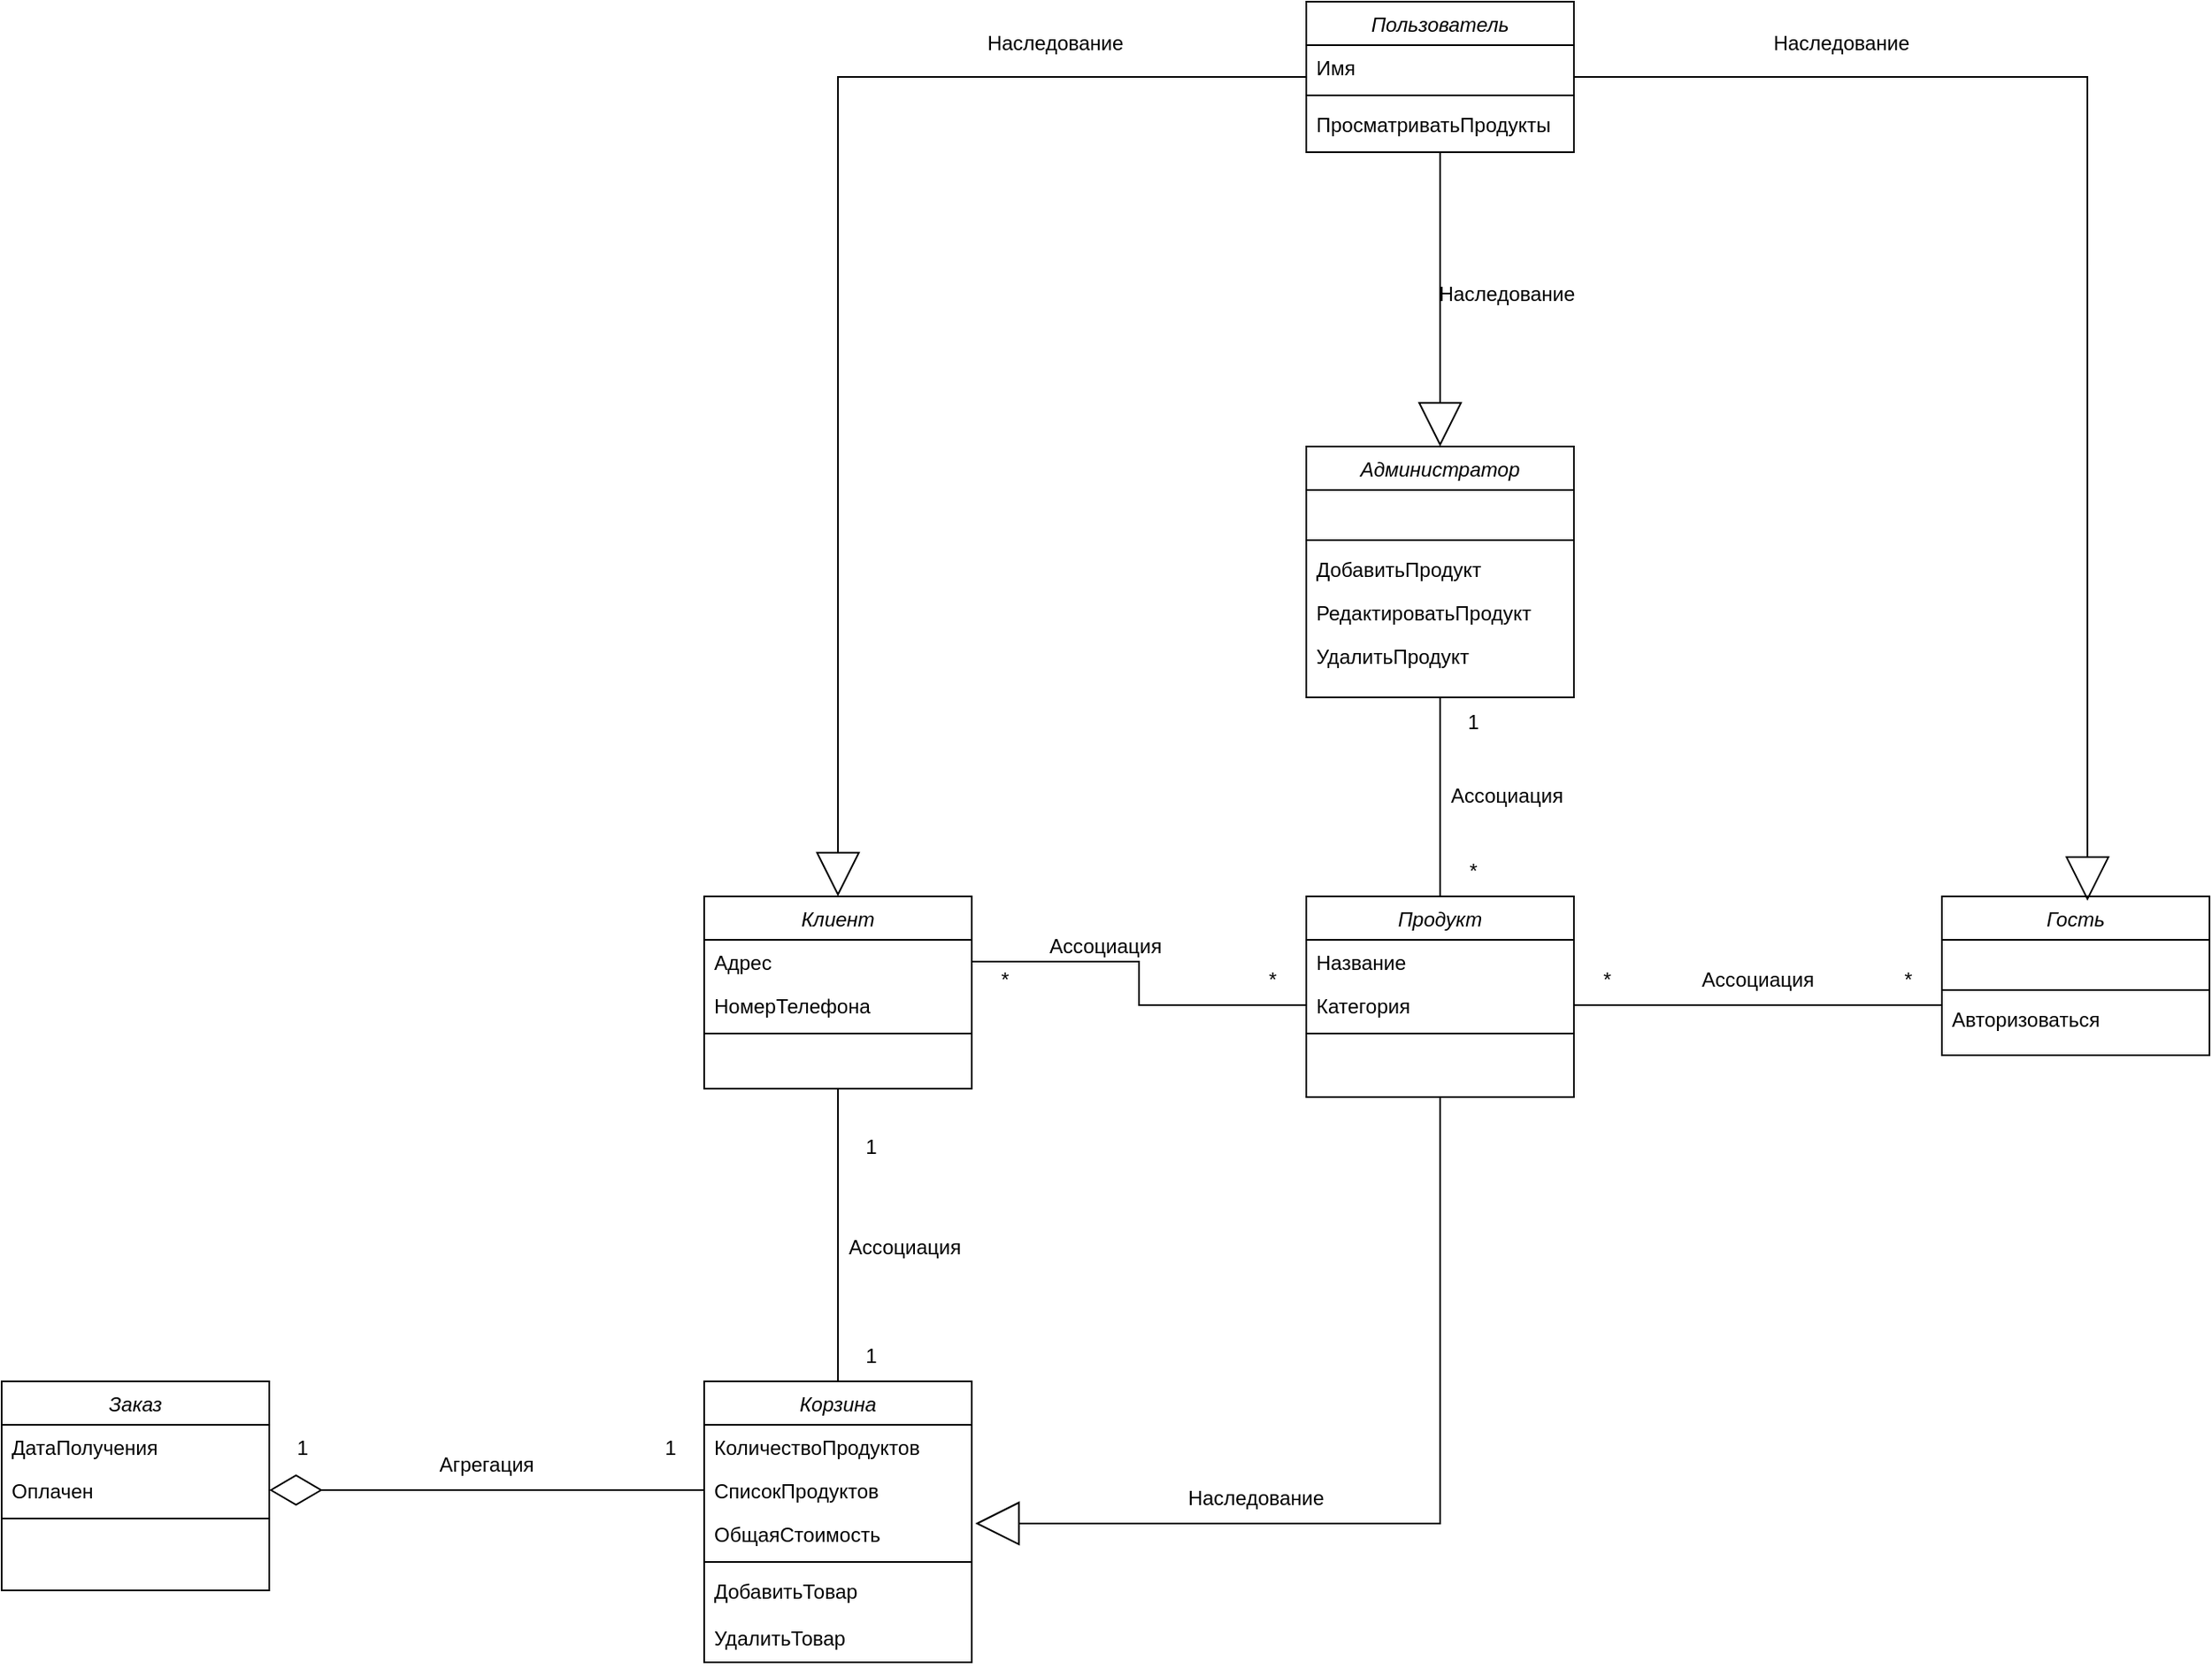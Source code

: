 <mxfile version="25.0.1">
  <diagram id="C5RBs43oDa-KdzZeNtuy" name="Page-1">
    <mxGraphModel dx="1988" dy="1805" grid="1" gridSize="10" guides="1" tooltips="1" connect="1" arrows="1" fold="1" page="1" pageScale="1" pageWidth="827" pageHeight="1169" math="0" shadow="0">
      <root>
        <mxCell id="WIyWlLk6GJQsqaUBKTNV-0" />
        <mxCell id="WIyWlLk6GJQsqaUBKTNV-1" parent="WIyWlLk6GJQsqaUBKTNV-0" />
        <mxCell id="zkfFHV4jXpPFQw0GAbJ--0" value="Заказ" style="swimlane;fontStyle=2;align=center;verticalAlign=top;childLayout=stackLayout;horizontal=1;startSize=26;horizontalStack=0;resizeParent=1;resizeLast=0;collapsible=1;marginBottom=0;rounded=0;shadow=0;strokeWidth=1;" parent="WIyWlLk6GJQsqaUBKTNV-1" vertex="1">
          <mxGeometry x="-390" y="-25" width="160" height="125" as="geometry">
            <mxRectangle x="230" y="140" width="160" height="26" as="alternateBounds" />
          </mxGeometry>
        </mxCell>
        <mxCell id="zkfFHV4jXpPFQw0GAbJ--1" value="ДатаПолучения" style="text;align=left;verticalAlign=top;spacingLeft=4;spacingRight=4;overflow=hidden;rotatable=0;points=[[0,0.5],[1,0.5]];portConstraint=eastwest;" parent="zkfFHV4jXpPFQw0GAbJ--0" vertex="1">
          <mxGeometry y="26" width="160" height="26" as="geometry" />
        </mxCell>
        <mxCell id="zkfFHV4jXpPFQw0GAbJ--2" value="Оплачен" style="text;align=left;verticalAlign=top;spacingLeft=4;spacingRight=4;overflow=hidden;rotatable=0;points=[[0,0.5],[1,0.5]];portConstraint=eastwest;rounded=0;shadow=0;html=0;" parent="zkfFHV4jXpPFQw0GAbJ--0" vertex="1">
          <mxGeometry y="52" width="160" height="26" as="geometry" />
        </mxCell>
        <mxCell id="zkfFHV4jXpPFQw0GAbJ--4" value="" style="line;html=1;strokeWidth=1;align=left;verticalAlign=middle;spacingTop=-1;spacingLeft=3;spacingRight=3;rotatable=0;labelPosition=right;points=[];portConstraint=eastwest;" parent="zkfFHV4jXpPFQw0GAbJ--0" vertex="1">
          <mxGeometry y="78" width="160" height="8" as="geometry" />
        </mxCell>
        <mxCell id="4QgOwe1SU-PNZaiv2REH-47" style="edgeStyle=orthogonalEdgeStyle;rounded=0;orthogonalLoop=1;jettySize=auto;html=1;entryX=0.5;entryY=0;entryDx=0;entryDy=0;endArrow=none;endFill=0;" edge="1" parent="WIyWlLk6GJQsqaUBKTNV-1" source="4QgOwe1SU-PNZaiv2REH-1" target="4QgOwe1SU-PNZaiv2REH-21">
          <mxGeometry relative="1" as="geometry" />
        </mxCell>
        <mxCell id="4QgOwe1SU-PNZaiv2REH-1" value="Клиент" style="swimlane;fontStyle=2;align=center;verticalAlign=top;childLayout=stackLayout;horizontal=1;startSize=26;horizontalStack=0;resizeParent=1;resizeLast=0;collapsible=1;marginBottom=0;rounded=0;shadow=0;strokeWidth=1;" vertex="1" parent="WIyWlLk6GJQsqaUBKTNV-1">
          <mxGeometry x="30" y="-315" width="160" height="115" as="geometry">
            <mxRectangle x="560" y="40" width="160" height="26" as="alternateBounds" />
          </mxGeometry>
        </mxCell>
        <mxCell id="4QgOwe1SU-PNZaiv2REH-3" value="Адрес" style="text;align=left;verticalAlign=top;spacingLeft=4;spacingRight=4;overflow=hidden;rotatable=0;points=[[0,0.5],[1,0.5]];portConstraint=eastwest;rounded=0;shadow=0;html=0;" vertex="1" parent="4QgOwe1SU-PNZaiv2REH-1">
          <mxGeometry y="26" width="160" height="26" as="geometry" />
        </mxCell>
        <mxCell id="4QgOwe1SU-PNZaiv2REH-4" value="НомерТелефона" style="text;align=left;verticalAlign=top;spacingLeft=4;spacingRight=4;overflow=hidden;rotatable=0;points=[[0,0.5],[1,0.5]];portConstraint=eastwest;rounded=0;shadow=0;html=0;" vertex="1" parent="4QgOwe1SU-PNZaiv2REH-1">
          <mxGeometry y="52" width="160" height="26" as="geometry" />
        </mxCell>
        <mxCell id="4QgOwe1SU-PNZaiv2REH-6" value="" style="line;html=1;strokeWidth=1;align=left;verticalAlign=middle;spacingTop=-1;spacingLeft=3;spacingRight=3;rotatable=0;labelPosition=right;points=[];portConstraint=eastwest;" vertex="1" parent="4QgOwe1SU-PNZaiv2REH-1">
          <mxGeometry y="78" width="160" height="8" as="geometry" />
        </mxCell>
        <mxCell id="4QgOwe1SU-PNZaiv2REH-43" style="edgeStyle=orthogonalEdgeStyle;rounded=0;orthogonalLoop=1;jettySize=auto;html=1;exitX=0.5;exitY=1;exitDx=0;exitDy=0;entryX=0.5;entryY=0;entryDx=0;entryDy=0;endArrow=none;endFill=0;" edge="1" parent="WIyWlLk6GJQsqaUBKTNV-1" source="4QgOwe1SU-PNZaiv2REH-10" target="4QgOwe1SU-PNZaiv2REH-26">
          <mxGeometry relative="1" as="geometry" />
        </mxCell>
        <mxCell id="4QgOwe1SU-PNZaiv2REH-10" value="Администратор" style="swimlane;fontStyle=2;align=center;verticalAlign=top;childLayout=stackLayout;horizontal=1;startSize=26;horizontalStack=0;resizeParent=1;resizeLast=0;collapsible=1;marginBottom=0;rounded=0;shadow=0;strokeWidth=1;" vertex="1" parent="WIyWlLk6GJQsqaUBKTNV-1">
          <mxGeometry x="390" y="-584" width="160" height="150" as="geometry">
            <mxRectangle x="230" y="140" width="160" height="26" as="alternateBounds" />
          </mxGeometry>
        </mxCell>
        <mxCell id="4QgOwe1SU-PNZaiv2REH-11" value=" " style="text;align=left;verticalAlign=top;spacingLeft=4;spacingRight=4;overflow=hidden;rotatable=0;points=[[0,0.5],[1,0.5]];portConstraint=eastwest;" vertex="1" parent="4QgOwe1SU-PNZaiv2REH-10">
          <mxGeometry y="26" width="160" height="26" as="geometry" />
        </mxCell>
        <mxCell id="4QgOwe1SU-PNZaiv2REH-15" value="" style="line;html=1;strokeWidth=1;align=left;verticalAlign=middle;spacingTop=-1;spacingLeft=3;spacingRight=3;rotatable=0;labelPosition=right;points=[];portConstraint=eastwest;" vertex="1" parent="4QgOwe1SU-PNZaiv2REH-10">
          <mxGeometry y="52" width="160" height="8" as="geometry" />
        </mxCell>
        <mxCell id="4QgOwe1SU-PNZaiv2REH-32" value="ДобавитьПродукт" style="text;align=left;verticalAlign=top;spacingLeft=4;spacingRight=4;overflow=hidden;rotatable=0;points=[[0,0.5],[1,0.5]];portConstraint=eastwest;" vertex="1" parent="4QgOwe1SU-PNZaiv2REH-10">
          <mxGeometry y="60" width="160" height="26" as="geometry" />
        </mxCell>
        <mxCell id="4QgOwe1SU-PNZaiv2REH-33" value="РедактироватьПродукт" style="text;align=left;verticalAlign=top;spacingLeft=4;spacingRight=4;overflow=hidden;rotatable=0;points=[[0,0.5],[1,0.5]];portConstraint=eastwest;" vertex="1" parent="4QgOwe1SU-PNZaiv2REH-10">
          <mxGeometry y="86" width="160" height="26" as="geometry" />
        </mxCell>
        <mxCell id="4QgOwe1SU-PNZaiv2REH-34" value="УдалитьПродукт" style="text;align=left;verticalAlign=top;spacingLeft=4;spacingRight=4;overflow=hidden;rotatable=0;points=[[0,0.5],[1,0.5]];portConstraint=eastwest;" vertex="1" parent="4QgOwe1SU-PNZaiv2REH-10">
          <mxGeometry y="112" width="160" height="26" as="geometry" />
        </mxCell>
        <mxCell id="4QgOwe1SU-PNZaiv2REH-21" value="Корзина" style="swimlane;fontStyle=2;align=center;verticalAlign=top;childLayout=stackLayout;horizontal=1;startSize=26;horizontalStack=0;resizeParent=1;resizeLast=0;collapsible=1;marginBottom=0;rounded=0;shadow=0;strokeWidth=1;" vertex="1" parent="WIyWlLk6GJQsqaUBKTNV-1">
          <mxGeometry x="30" y="-25" width="160" height="168" as="geometry">
            <mxRectangle x="560" y="40" width="160" height="26" as="alternateBounds" />
          </mxGeometry>
        </mxCell>
        <mxCell id="4QgOwe1SU-PNZaiv2REH-22" value="КоличествоПродуктов" style="text;align=left;verticalAlign=top;spacingLeft=4;spacingRight=4;overflow=hidden;rotatable=0;points=[[0,0.5],[1,0.5]];portConstraint=eastwest;" vertex="1" parent="4QgOwe1SU-PNZaiv2REH-21">
          <mxGeometry y="26" width="160" height="26" as="geometry" />
        </mxCell>
        <mxCell id="4QgOwe1SU-PNZaiv2REH-23" value="СписокПродуктов" style="text;align=left;verticalAlign=top;spacingLeft=4;spacingRight=4;overflow=hidden;rotatable=0;points=[[0,0.5],[1,0.5]];portConstraint=eastwest;rounded=0;shadow=0;html=0;" vertex="1" parent="4QgOwe1SU-PNZaiv2REH-21">
          <mxGeometry y="52" width="160" height="26" as="geometry" />
        </mxCell>
        <mxCell id="4QgOwe1SU-PNZaiv2REH-24" value="ОбщаяСтоимость" style="text;align=left;verticalAlign=top;spacingLeft=4;spacingRight=4;overflow=hidden;rotatable=0;points=[[0,0.5],[1,0.5]];portConstraint=eastwest;rounded=0;shadow=0;html=0;" vertex="1" parent="4QgOwe1SU-PNZaiv2REH-21">
          <mxGeometry y="78" width="160" height="26" as="geometry" />
        </mxCell>
        <mxCell id="4QgOwe1SU-PNZaiv2REH-25" value="" style="line;html=1;strokeWidth=1;align=left;verticalAlign=middle;spacingTop=-1;spacingLeft=3;spacingRight=3;rotatable=0;labelPosition=right;points=[];portConstraint=eastwest;" vertex="1" parent="4QgOwe1SU-PNZaiv2REH-21">
          <mxGeometry y="104" width="160" height="8" as="geometry" />
        </mxCell>
        <mxCell id="4QgOwe1SU-PNZaiv2REH-51" value="ДобавитьТовар" style="text;align=left;verticalAlign=top;spacingLeft=4;spacingRight=4;overflow=hidden;rotatable=0;points=[[0,0.5],[1,0.5]];portConstraint=eastwest;rounded=0;shadow=0;html=0;" vertex="1" parent="4QgOwe1SU-PNZaiv2REH-21">
          <mxGeometry y="112" width="160" height="28" as="geometry" />
        </mxCell>
        <mxCell id="4QgOwe1SU-PNZaiv2REH-52" value="УдалитьТовар" style="text;align=left;verticalAlign=top;spacingLeft=4;spacingRight=4;overflow=hidden;rotatable=0;points=[[0,0.5],[1,0.5]];portConstraint=eastwest;rounded=0;shadow=0;html=0;" vertex="1" parent="4QgOwe1SU-PNZaiv2REH-21">
          <mxGeometry y="140" width="160" height="28" as="geometry" />
        </mxCell>
        <mxCell id="4QgOwe1SU-PNZaiv2REH-26" value="Продукт" style="swimlane;fontStyle=2;align=center;verticalAlign=top;childLayout=stackLayout;horizontal=1;startSize=26;horizontalStack=0;resizeParent=1;resizeLast=0;collapsible=1;marginBottom=0;rounded=0;shadow=0;strokeWidth=1;" vertex="1" parent="WIyWlLk6GJQsqaUBKTNV-1">
          <mxGeometry x="390" y="-315" width="160" height="120" as="geometry">
            <mxRectangle x="230" y="140" width="160" height="26" as="alternateBounds" />
          </mxGeometry>
        </mxCell>
        <mxCell id="4QgOwe1SU-PNZaiv2REH-27" value="Название" style="text;align=left;verticalAlign=top;spacingLeft=4;spacingRight=4;overflow=hidden;rotatable=0;points=[[0,0.5],[1,0.5]];portConstraint=eastwest;" vertex="1" parent="4QgOwe1SU-PNZaiv2REH-26">
          <mxGeometry y="26" width="160" height="26" as="geometry" />
        </mxCell>
        <mxCell id="4QgOwe1SU-PNZaiv2REH-46" style="edgeStyle=orthogonalEdgeStyle;rounded=0;orthogonalLoop=1;jettySize=auto;html=1;endArrow=none;endFill=0;" edge="1" parent="4QgOwe1SU-PNZaiv2REH-26" source="4QgOwe1SU-PNZaiv2REH-28">
          <mxGeometry relative="1" as="geometry">
            <mxPoint x="380" y="65" as="targetPoint" />
          </mxGeometry>
        </mxCell>
        <mxCell id="4QgOwe1SU-PNZaiv2REH-28" value="Категория" style="text;align=left;verticalAlign=top;spacingLeft=4;spacingRight=4;overflow=hidden;rotatable=0;points=[[0,0.5],[1,0.5]];portConstraint=eastwest;rounded=0;shadow=0;html=0;" vertex="1" parent="4QgOwe1SU-PNZaiv2REH-26">
          <mxGeometry y="52" width="160" height="26" as="geometry" />
        </mxCell>
        <mxCell id="4QgOwe1SU-PNZaiv2REH-31" value="" style="line;html=1;strokeWidth=1;align=left;verticalAlign=middle;spacingTop=-1;spacingLeft=3;spacingRight=3;rotatable=0;labelPosition=right;points=[];portConstraint=eastwest;" vertex="1" parent="4QgOwe1SU-PNZaiv2REH-26">
          <mxGeometry y="78" width="160" height="8" as="geometry" />
        </mxCell>
        <mxCell id="4QgOwe1SU-PNZaiv2REH-36" value="Гость" style="swimlane;fontStyle=2;align=center;verticalAlign=top;childLayout=stackLayout;horizontal=1;startSize=26;horizontalStack=0;resizeParent=1;resizeLast=0;collapsible=1;marginBottom=0;rounded=0;shadow=0;strokeWidth=1;" vertex="1" parent="WIyWlLk6GJQsqaUBKTNV-1">
          <mxGeometry x="770" y="-315" width="160" height="95" as="geometry">
            <mxRectangle x="230" y="140" width="160" height="26" as="alternateBounds" />
          </mxGeometry>
        </mxCell>
        <mxCell id="4QgOwe1SU-PNZaiv2REH-37" value=" " style="text;align=left;verticalAlign=top;spacingLeft=4;spacingRight=4;overflow=hidden;rotatable=0;points=[[0,0.5],[1,0.5]];portConstraint=eastwest;" vertex="1" parent="4QgOwe1SU-PNZaiv2REH-36">
          <mxGeometry y="26" width="160" height="26" as="geometry" />
        </mxCell>
        <mxCell id="4QgOwe1SU-PNZaiv2REH-39" value="" style="line;html=1;strokeWidth=1;align=left;verticalAlign=middle;spacingTop=-1;spacingLeft=3;spacingRight=3;rotatable=0;labelPosition=right;points=[];portConstraint=eastwest;" vertex="1" parent="4QgOwe1SU-PNZaiv2REH-36">
          <mxGeometry y="52" width="160" height="8" as="geometry" />
        </mxCell>
        <mxCell id="4QgOwe1SU-PNZaiv2REH-41" value="Авторизоваться" style="text;align=left;verticalAlign=top;spacingLeft=4;spacingRight=4;overflow=hidden;rotatable=0;points=[[0,0.5],[1,0.5]];portConstraint=eastwest;" vertex="1" parent="4QgOwe1SU-PNZaiv2REH-36">
          <mxGeometry y="60" width="160" height="26" as="geometry" />
        </mxCell>
        <mxCell id="4QgOwe1SU-PNZaiv2REH-45" style="edgeStyle=orthogonalEdgeStyle;rounded=0;orthogonalLoop=1;jettySize=auto;html=1;entryX=1;entryY=0.5;entryDx=0;entryDy=0;endArrow=none;endFill=0;" edge="1" parent="WIyWlLk6GJQsqaUBKTNV-1" source="4QgOwe1SU-PNZaiv2REH-28" target="4QgOwe1SU-PNZaiv2REH-3">
          <mxGeometry relative="1" as="geometry" />
        </mxCell>
        <mxCell id="4QgOwe1SU-PNZaiv2REH-49" style="edgeStyle=orthogonalEdgeStyle;rounded=0;orthogonalLoop=1;jettySize=auto;html=1;entryX=1;entryY=0.5;entryDx=0;entryDy=0;endArrow=diamondThin;endFill=0;endSize=29;" edge="1" parent="WIyWlLk6GJQsqaUBKTNV-1" source="4QgOwe1SU-PNZaiv2REH-23" target="zkfFHV4jXpPFQw0GAbJ--2">
          <mxGeometry relative="1" as="geometry">
            <mxPoint x="-98.88" y="51.674" as="targetPoint" />
          </mxGeometry>
        </mxCell>
        <mxCell id="4QgOwe1SU-PNZaiv2REH-50" style="edgeStyle=orthogonalEdgeStyle;rounded=0;orthogonalLoop=1;jettySize=auto;html=1;entryX=1.013;entryY=0.269;entryDx=0;entryDy=0;entryPerimeter=0;endArrow=block;endFill=0;endSize=24;" edge="1" parent="WIyWlLk6GJQsqaUBKTNV-1" source="4QgOwe1SU-PNZaiv2REH-26" target="4QgOwe1SU-PNZaiv2REH-24">
          <mxGeometry relative="1" as="geometry" />
        </mxCell>
        <mxCell id="4QgOwe1SU-PNZaiv2REH-54" value="1" style="text;strokeColor=none;align=center;fillColor=none;html=1;verticalAlign=middle;whiteSpace=wrap;rounded=0;" vertex="1" parent="WIyWlLk6GJQsqaUBKTNV-1">
          <mxGeometry x="460" y="-434" width="60" height="30" as="geometry" />
        </mxCell>
        <mxCell id="4QgOwe1SU-PNZaiv2REH-55" value="*" style="text;strokeColor=none;align=center;fillColor=none;html=1;verticalAlign=middle;whiteSpace=wrap;rounded=0;" vertex="1" parent="WIyWlLk6GJQsqaUBKTNV-1">
          <mxGeometry x="460" y="-345" width="60" height="30" as="geometry" />
        </mxCell>
        <mxCell id="4QgOwe1SU-PNZaiv2REH-56" value="*" style="text;strokeColor=none;align=center;fillColor=none;html=1;verticalAlign=middle;whiteSpace=wrap;rounded=0;" vertex="1" parent="WIyWlLk6GJQsqaUBKTNV-1">
          <mxGeometry x="180" y="-280" width="60" height="30" as="geometry" />
        </mxCell>
        <mxCell id="4QgOwe1SU-PNZaiv2REH-57" value="*" style="text;strokeColor=none;align=center;fillColor=none;html=1;verticalAlign=middle;whiteSpace=wrap;rounded=0;" vertex="1" parent="WIyWlLk6GJQsqaUBKTNV-1">
          <mxGeometry x="340" y="-280" width="60" height="30" as="geometry" />
        </mxCell>
        <mxCell id="4QgOwe1SU-PNZaiv2REH-58" value="*" style="text;strokeColor=none;align=center;fillColor=none;html=1;verticalAlign=middle;whiteSpace=wrap;rounded=0;" vertex="1" parent="WIyWlLk6GJQsqaUBKTNV-1">
          <mxGeometry x="540" y="-280" width="60" height="30" as="geometry" />
        </mxCell>
        <mxCell id="4QgOwe1SU-PNZaiv2REH-59" value="*" style="text;strokeColor=none;align=center;fillColor=none;html=1;verticalAlign=middle;whiteSpace=wrap;rounded=0;" vertex="1" parent="WIyWlLk6GJQsqaUBKTNV-1">
          <mxGeometry x="720" y="-280" width="60" height="30" as="geometry" />
        </mxCell>
        <mxCell id="4QgOwe1SU-PNZaiv2REH-60" value="1" style="text;strokeColor=none;align=center;fillColor=none;html=1;verticalAlign=middle;whiteSpace=wrap;rounded=0;" vertex="1" parent="WIyWlLk6GJQsqaUBKTNV-1">
          <mxGeometry x="100" y="-180" width="60" height="30" as="geometry" />
        </mxCell>
        <mxCell id="4QgOwe1SU-PNZaiv2REH-61" value="1" style="text;strokeColor=none;align=center;fillColor=none;html=1;verticalAlign=middle;whiteSpace=wrap;rounded=0;" vertex="1" parent="WIyWlLk6GJQsqaUBKTNV-1">
          <mxGeometry x="100" y="-55" width="60" height="30" as="geometry" />
        </mxCell>
        <mxCell id="4QgOwe1SU-PNZaiv2REH-62" value="1" style="text;strokeColor=none;align=center;fillColor=none;html=1;verticalAlign=middle;whiteSpace=wrap;rounded=0;" vertex="1" parent="WIyWlLk6GJQsqaUBKTNV-1">
          <mxGeometry x="-240" width="60" height="30" as="geometry" />
        </mxCell>
        <mxCell id="4QgOwe1SU-PNZaiv2REH-63" value="1" style="text;strokeColor=none;align=center;fillColor=none;html=1;verticalAlign=middle;whiteSpace=wrap;rounded=0;" vertex="1" parent="WIyWlLk6GJQsqaUBKTNV-1">
          <mxGeometry x="-20" width="60" height="30" as="geometry" />
        </mxCell>
        <mxCell id="4QgOwe1SU-PNZaiv2REH-70" style="edgeStyle=orthogonalEdgeStyle;rounded=0;orthogonalLoop=1;jettySize=auto;html=1;entryX=0.5;entryY=0;entryDx=0;entryDy=0;endArrow=block;endFill=0;endSize=24;" edge="1" parent="WIyWlLk6GJQsqaUBKTNV-1" source="4QgOwe1SU-PNZaiv2REH-64" target="4QgOwe1SU-PNZaiv2REH-1">
          <mxGeometry relative="1" as="geometry" />
        </mxCell>
        <mxCell id="4QgOwe1SU-PNZaiv2REH-72" style="edgeStyle=orthogonalEdgeStyle;rounded=0;orthogonalLoop=1;jettySize=auto;html=1;entryX=0.5;entryY=0;entryDx=0;entryDy=0;endArrow=block;endFill=0;endSize=24;" edge="1" parent="WIyWlLk6GJQsqaUBKTNV-1" source="4QgOwe1SU-PNZaiv2REH-64" target="4QgOwe1SU-PNZaiv2REH-10">
          <mxGeometry relative="1" as="geometry" />
        </mxCell>
        <mxCell id="4QgOwe1SU-PNZaiv2REH-64" value="Пользователь" style="swimlane;fontStyle=2;align=center;verticalAlign=top;childLayout=stackLayout;horizontal=1;startSize=26;horizontalStack=0;resizeParent=1;resizeLast=0;collapsible=1;marginBottom=0;rounded=0;shadow=0;strokeWidth=1;" vertex="1" parent="WIyWlLk6GJQsqaUBKTNV-1">
          <mxGeometry x="390" y="-850" width="160" height="90" as="geometry">
            <mxRectangle x="560" y="40" width="160" height="26" as="alternateBounds" />
          </mxGeometry>
        </mxCell>
        <mxCell id="4QgOwe1SU-PNZaiv2REH-65" value="Имя" style="text;align=left;verticalAlign=top;spacingLeft=4;spacingRight=4;overflow=hidden;rotatable=0;points=[[0,0.5],[1,0.5]];portConstraint=eastwest;" vertex="1" parent="4QgOwe1SU-PNZaiv2REH-64">
          <mxGeometry y="26" width="160" height="26" as="geometry" />
        </mxCell>
        <mxCell id="4QgOwe1SU-PNZaiv2REH-68" value="" style="line;html=1;strokeWidth=1;align=left;verticalAlign=middle;spacingTop=-1;spacingLeft=3;spacingRight=3;rotatable=0;labelPosition=right;points=[];portConstraint=eastwest;" vertex="1" parent="4QgOwe1SU-PNZaiv2REH-64">
          <mxGeometry y="52" width="160" height="8" as="geometry" />
        </mxCell>
        <mxCell id="4QgOwe1SU-PNZaiv2REH-69" value="ПросматриватьПродукты" style="text;align=left;verticalAlign=top;spacingLeft=4;spacingRight=4;overflow=hidden;rotatable=0;points=[[0,0.5],[1,0.5]];portConstraint=eastwest;" vertex="1" parent="4QgOwe1SU-PNZaiv2REH-64">
          <mxGeometry y="60" width="160" height="26" as="geometry" />
        </mxCell>
        <mxCell id="4QgOwe1SU-PNZaiv2REH-71" style="edgeStyle=orthogonalEdgeStyle;rounded=0;orthogonalLoop=1;jettySize=auto;html=1;entryX=0.544;entryY=0.028;entryDx=0;entryDy=0;entryPerimeter=0;endArrow=block;endFill=0;endSize=24;" edge="1" parent="WIyWlLk6GJQsqaUBKTNV-1" source="4QgOwe1SU-PNZaiv2REH-64" target="4QgOwe1SU-PNZaiv2REH-36">
          <mxGeometry relative="1" as="geometry" />
        </mxCell>
        <mxCell id="4QgOwe1SU-PNZaiv2REH-73" value="Наследование" style="text;strokeColor=none;align=center;fillColor=none;html=1;verticalAlign=middle;whiteSpace=wrap;rounded=0;" vertex="1" parent="WIyWlLk6GJQsqaUBKTNV-1">
          <mxGeometry x="210" y="-840" width="60" height="30" as="geometry" />
        </mxCell>
        <mxCell id="4QgOwe1SU-PNZaiv2REH-74" value="Наследование" style="text;strokeColor=none;align=center;fillColor=none;html=1;verticalAlign=middle;whiteSpace=wrap;rounded=0;" vertex="1" parent="WIyWlLk6GJQsqaUBKTNV-1">
          <mxGeometry x="680" y="-840" width="60" height="30" as="geometry" />
        </mxCell>
        <mxCell id="4QgOwe1SU-PNZaiv2REH-75" value="Наследование" style="text;strokeColor=none;align=center;fillColor=none;html=1;verticalAlign=middle;whiteSpace=wrap;rounded=0;" vertex="1" parent="WIyWlLk6GJQsqaUBKTNV-1">
          <mxGeometry x="480" y="-690" width="60" height="30" as="geometry" />
        </mxCell>
        <mxCell id="4QgOwe1SU-PNZaiv2REH-76" value="Наследование" style="text;strokeColor=none;align=center;fillColor=none;html=1;verticalAlign=middle;whiteSpace=wrap;rounded=0;" vertex="1" parent="WIyWlLk6GJQsqaUBKTNV-1">
          <mxGeometry x="330" y="30" width="60" height="30" as="geometry" />
        </mxCell>
        <mxCell id="4QgOwe1SU-PNZaiv2REH-77" value="Агрегация" style="text;strokeColor=none;align=center;fillColor=none;html=1;verticalAlign=middle;whiteSpace=wrap;rounded=0;" vertex="1" parent="WIyWlLk6GJQsqaUBKTNV-1">
          <mxGeometry x="-130" y="10" width="60" height="30" as="geometry" />
        </mxCell>
        <mxCell id="4QgOwe1SU-PNZaiv2REH-78" value="Ассоциация" style="text;strokeColor=none;align=center;fillColor=none;html=1;verticalAlign=middle;whiteSpace=wrap;rounded=0;" vertex="1" parent="WIyWlLk6GJQsqaUBKTNV-1">
          <mxGeometry x="480" y="-390" width="60" height="30" as="geometry" />
        </mxCell>
        <mxCell id="4QgOwe1SU-PNZaiv2REH-79" value="Ассоциация" style="text;strokeColor=none;align=center;fillColor=none;html=1;verticalAlign=middle;whiteSpace=wrap;rounded=0;" vertex="1" parent="WIyWlLk6GJQsqaUBKTNV-1">
          <mxGeometry x="630" y="-280" width="60" height="30" as="geometry" />
        </mxCell>
        <mxCell id="4QgOwe1SU-PNZaiv2REH-80" value="Ассоциация" style="text;strokeColor=none;align=center;fillColor=none;html=1;verticalAlign=middle;whiteSpace=wrap;rounded=0;" vertex="1" parent="WIyWlLk6GJQsqaUBKTNV-1">
          <mxGeometry x="240" y="-300" width="60" height="30" as="geometry" />
        </mxCell>
        <mxCell id="4QgOwe1SU-PNZaiv2REH-82" value="Ассоциация" style="text;strokeColor=none;align=center;fillColor=none;html=1;verticalAlign=middle;whiteSpace=wrap;rounded=0;" vertex="1" parent="WIyWlLk6GJQsqaUBKTNV-1">
          <mxGeometry x="120" y="-120" width="60" height="30" as="geometry" />
        </mxCell>
      </root>
    </mxGraphModel>
  </diagram>
</mxfile>
